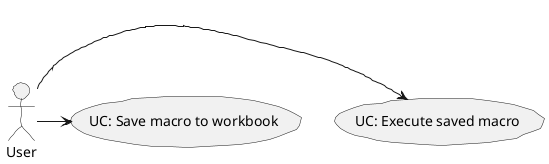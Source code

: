 @startuml  usecases.png
skinparam handwritten true
skinparam monochrome true
skinparam packageStyle rect
skinparam defaultFontName FG Virgil
skinparam shadowing false

User -> (UC: Execute saved macro)
User -> (UC: Save macro to workbook)


@enduml
